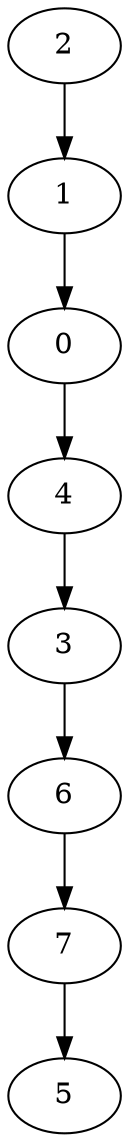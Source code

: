 digraph BarabasiAlbert_nodes_500_GradoMax_2_DFS_I_5 {
5;
2;
7;
6;
3;
4;
0;
1;
0 -> 4;
1 -> 0;
2 -> 1;
3 -> 6;
4 -> 3;
6 -> 7;
7 -> 5;
}